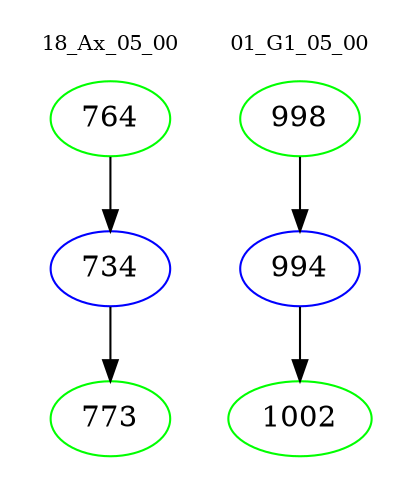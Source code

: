 digraph{
subgraph cluster_0 {
color = white
label = "18_Ax_05_00";
fontsize=10;
T0_764 [label="764", color="green"]
T0_764 -> T0_734 [color="black"]
T0_734 [label="734", color="blue"]
T0_734 -> T0_773 [color="black"]
T0_773 [label="773", color="green"]
}
subgraph cluster_1 {
color = white
label = "01_G1_05_00";
fontsize=10;
T1_998 [label="998", color="green"]
T1_998 -> T1_994 [color="black"]
T1_994 [label="994", color="blue"]
T1_994 -> T1_1002 [color="black"]
T1_1002 [label="1002", color="green"]
}
}
